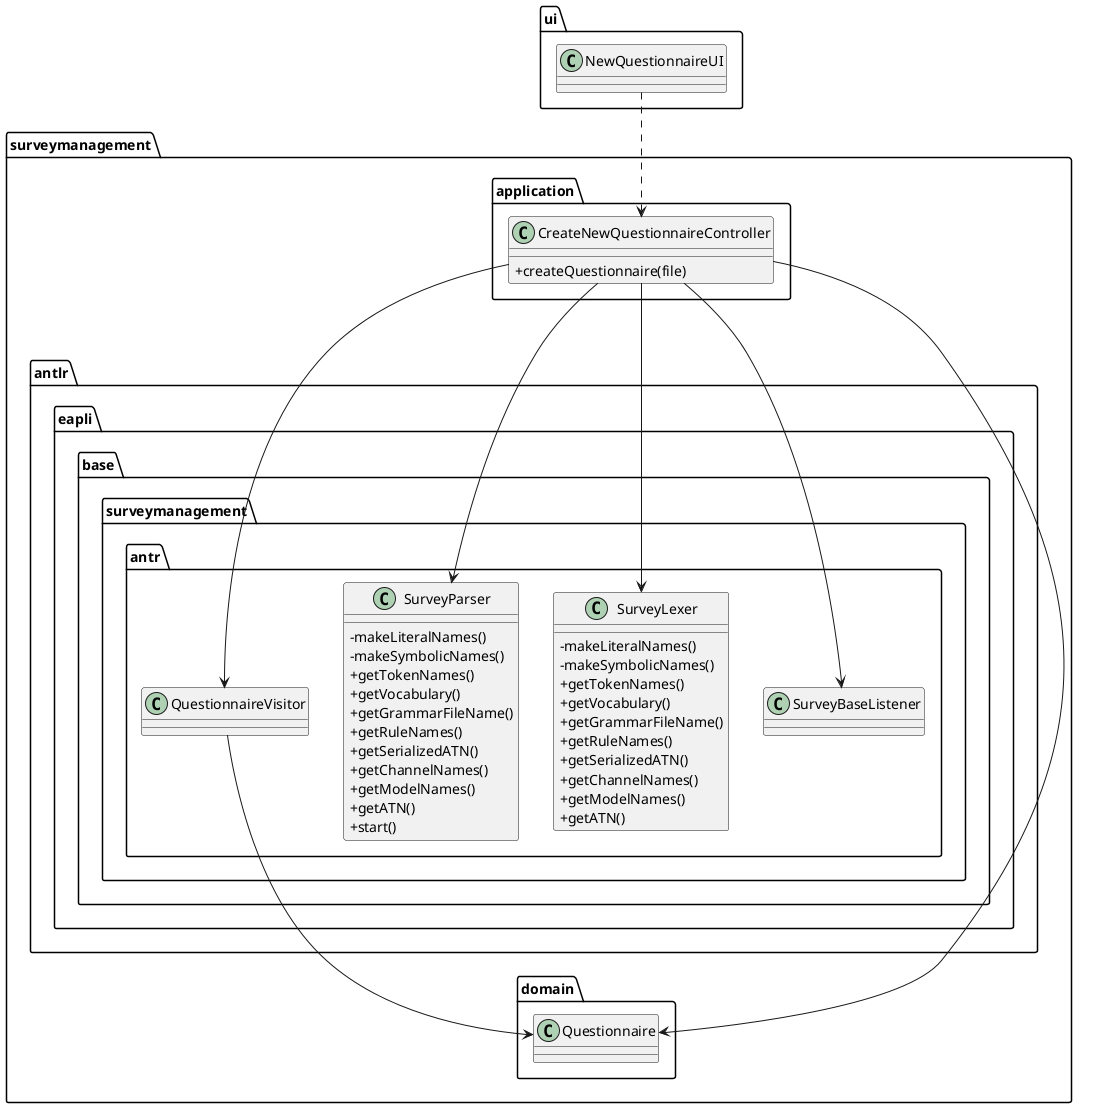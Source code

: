 @startuml
'https://plantuml.com/sequence-diagram

skinparam classAttributeIconSize 0

package ui {
class NewQuestionnaireUI{}
}

package surveymanagement {

package application{
class CreateNewQuestionnaireController{
+createQuestionnaire(file)
}
}

package antlr{
package eapli.base.surveymanagement.antr {
class SurveyLexer {
-makeLiteralNames()
-makeSymbolicNames()
+getTokenNames()
+getVocabulary()
+getGrammarFileName()
+getRuleNames()
+getSerializedATN()
+getChannelNames()
+getModelNames()
+getATN()
}

class SurveyParser {
-makeLiteralNames()
-makeSymbolicNames()
+getTokenNames()
+getVocabulary()
+getGrammarFileName()
+getRuleNames()
+getSerializedATN()
+getChannelNames()
+getModelNames()
+getATN()
+start()
}

class QuestionnaireVisitor {}

class SurveyBaseListener {}

}
}



package domain{
class Questionnaire {}
}

}


NewQuestionnaireUI ..> CreateNewQuestionnaireController

CreateNewQuestionnaireController ----> Questionnaire
CreateNewQuestionnaireController -> QuestionnaireVisitor
CreateNewQuestionnaireController ---> SurveyBaseListener
CreateNewQuestionnaireController -> SurveyParser
CreateNewQuestionnaireController -> SurveyLexer

QuestionnaireVisitor -> Questionnaire









@enduml